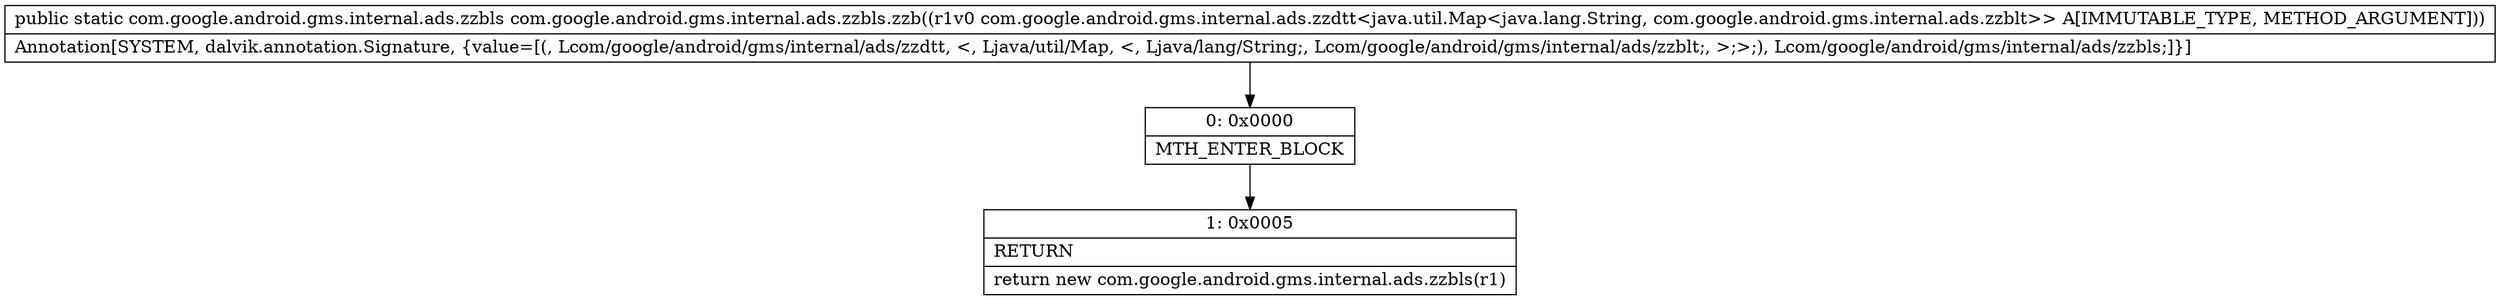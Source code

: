 digraph "CFG forcom.google.android.gms.internal.ads.zzbls.zzb(Lcom\/google\/android\/gms\/internal\/ads\/zzdtt;)Lcom\/google\/android\/gms\/internal\/ads\/zzbls;" {
Node_0 [shape=record,label="{0\:\ 0x0000|MTH_ENTER_BLOCK\l}"];
Node_1 [shape=record,label="{1\:\ 0x0005|RETURN\l|return new com.google.android.gms.internal.ads.zzbls(r1)\l}"];
MethodNode[shape=record,label="{public static com.google.android.gms.internal.ads.zzbls com.google.android.gms.internal.ads.zzbls.zzb((r1v0 com.google.android.gms.internal.ads.zzdtt\<java.util.Map\<java.lang.String, com.google.android.gms.internal.ads.zzblt\>\> A[IMMUTABLE_TYPE, METHOD_ARGUMENT]))  | Annotation[SYSTEM, dalvik.annotation.Signature, \{value=[(, Lcom\/google\/android\/gms\/internal\/ads\/zzdtt, \<, Ljava\/util\/Map, \<, Ljava\/lang\/String;, Lcom\/google\/android\/gms\/internal\/ads\/zzblt;, \>;\>;), Lcom\/google\/android\/gms\/internal\/ads\/zzbls;]\}]\l}"];
MethodNode -> Node_0;
Node_0 -> Node_1;
}

